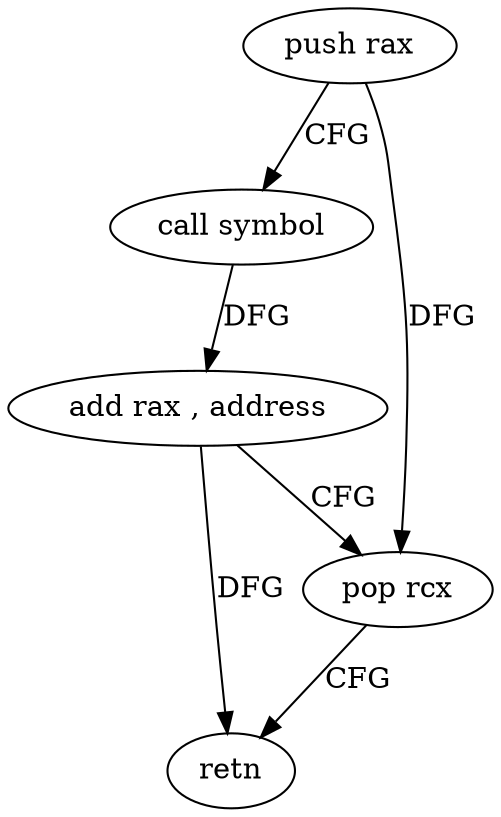 digraph "func" {
"148896" [label = "push rax" ]
"148897" [label = "call symbol" ]
"148902" [label = "add rax , address" ]
"148906" [label = "pop rcx" ]
"148907" [label = "retn" ]
"148896" -> "148897" [ label = "CFG" ]
"148896" -> "148906" [ label = "DFG" ]
"148897" -> "148902" [ label = "DFG" ]
"148902" -> "148906" [ label = "CFG" ]
"148902" -> "148907" [ label = "DFG" ]
"148906" -> "148907" [ label = "CFG" ]
}
